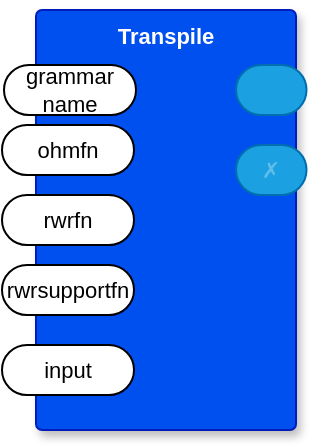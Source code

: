 <mxfile version="24.2.5" type="device">
  <diagram name="Page-1" id="7AWAS8XyODdi3u95sOxs">
    <mxGraphModel dx="385" dy="306" grid="1" gridSize="10" guides="1" tooltips="1" connect="1" arrows="1" fold="1" page="1" pageScale="1" pageWidth="850" pageHeight="1100" math="0" shadow="0">
      <root>
        <mxCell id="0" />
        <mxCell id="1" parent="0" />
        <mxCell id="mBwN4XS5Qe6Hp9vyp-eY-1" value="Transpile" style="rounded=1;whiteSpace=wrap;sketch=0;container=1;recursiveResize=0;verticalAlign=top;arcSize=6;fontStyle=1;autosize=0;points=[];absoluteArcSize=1;shadow=1;strokeColor=#001DBC;fillColor=#0050ef;fontColor=#ffffff;fontFamily=Helvetica;fontSize=11;" vertex="1" parent="1">
          <mxGeometry x="80" y="40" width="130" height="210" as="geometry">
            <mxRectangle x="-98" y="-1230" width="99" height="26" as="alternateBounds" />
          </mxGeometry>
        </mxCell>
        <mxCell id="mBwN4XS5Qe6Hp9vyp-eY-2" value="ohmfn" style="rounded=1;whiteSpace=wrap;sketch=0;points=[[0,0.5,0,0,0],[1,0.5,0,0,0]];arcSize=50;fontFamily=Helvetica;fontSize=11;fontColor=default;fontStyle=0" vertex="1" parent="mBwN4XS5Qe6Hp9vyp-eY-1">
          <mxGeometry x="-17" y="57.5" width="66" height="25" as="geometry" />
        </mxCell>
        <mxCell id="mBwN4XS5Qe6Hp9vyp-eY-3" value="" style="rounded=1;whiteSpace=wrap;sketch=0;points=[[0,0.5,0,0,0],[1,0.5,0,0,0]];fillColor=#1ba1e2;fontColor=#ffffff;strokeColor=#006EAF;arcSize=50;fontFamily=Helvetica;fontSize=11;" vertex="1" parent="mBwN4XS5Qe6Hp9vyp-eY-1">
          <mxGeometry x="100" y="27.5" width="35.25" height="25" as="geometry" />
        </mxCell>
        <mxCell id="mBwN4XS5Qe6Hp9vyp-eY-4" value="✗" style="rounded=1;whiteSpace=wrap;sketch=0;points=[[0,0.5,0,0,0],[1,0.5,0,0,0]];fillColor=#1ba1e2;fontColor=#ffffff;strokeColor=#006EAF;arcSize=50;fontFamily=Helvetica;fontSize=11;textOpacity=30;" vertex="1" parent="mBwN4XS5Qe6Hp9vyp-eY-1">
          <mxGeometry x="100" y="67.5" width="35.25" height="25" as="geometry" />
        </mxCell>
        <mxCell id="mBwN4XS5Qe6Hp9vyp-eY-5" value="rwrfn" style="rounded=1;whiteSpace=wrap;sketch=0;points=[[0,0.5,0,0,0],[1,0.5,0,0,0]];arcSize=50;fontFamily=Helvetica;fontSize=11;fontColor=default;" vertex="1" parent="mBwN4XS5Qe6Hp9vyp-eY-1">
          <mxGeometry x="-17" y="92.5" width="66" height="25" as="geometry" />
        </mxCell>
        <mxCell id="mBwN4XS5Qe6Hp9vyp-eY-6" value="input" style="rounded=1;whiteSpace=wrap;sketch=0;points=[[0,0.5,0,0,0],[1,0.5,0,0,0]];arcSize=50;fontFamily=Helvetica;fontSize=11;fontColor=default;" vertex="1" parent="mBwN4XS5Qe6Hp9vyp-eY-1">
          <mxGeometry x="-17" y="167.5" width="66" height="25" as="geometry" />
        </mxCell>
        <mxCell id="mBwN4XS5Qe6Hp9vyp-eY-7" value="grammar name" style="rounded=1;whiteSpace=wrap;sketch=0;points=[[0,0.5,0,0,0],[1,0.5,0,0,0]];arcSize=50;fontFamily=Helvetica;fontSize=11;fontColor=default;" vertex="1" parent="mBwN4XS5Qe6Hp9vyp-eY-1">
          <mxGeometry x="-16" y="27.5" width="66" height="25" as="geometry" />
        </mxCell>
        <mxCell id="mBwN4XS5Qe6Hp9vyp-eY-8" value="rwrsupportfn" style="rounded=1;whiteSpace=wrap;sketch=0;points=[[0,0.5,0,0,0],[1,0.5,0,0,0]];arcSize=50;fontFamily=Helvetica;fontSize=11;fontColor=default;" vertex="1" parent="mBwN4XS5Qe6Hp9vyp-eY-1">
          <mxGeometry x="-17" y="127.5" width="66" height="25" as="geometry" />
        </mxCell>
      </root>
    </mxGraphModel>
  </diagram>
</mxfile>
